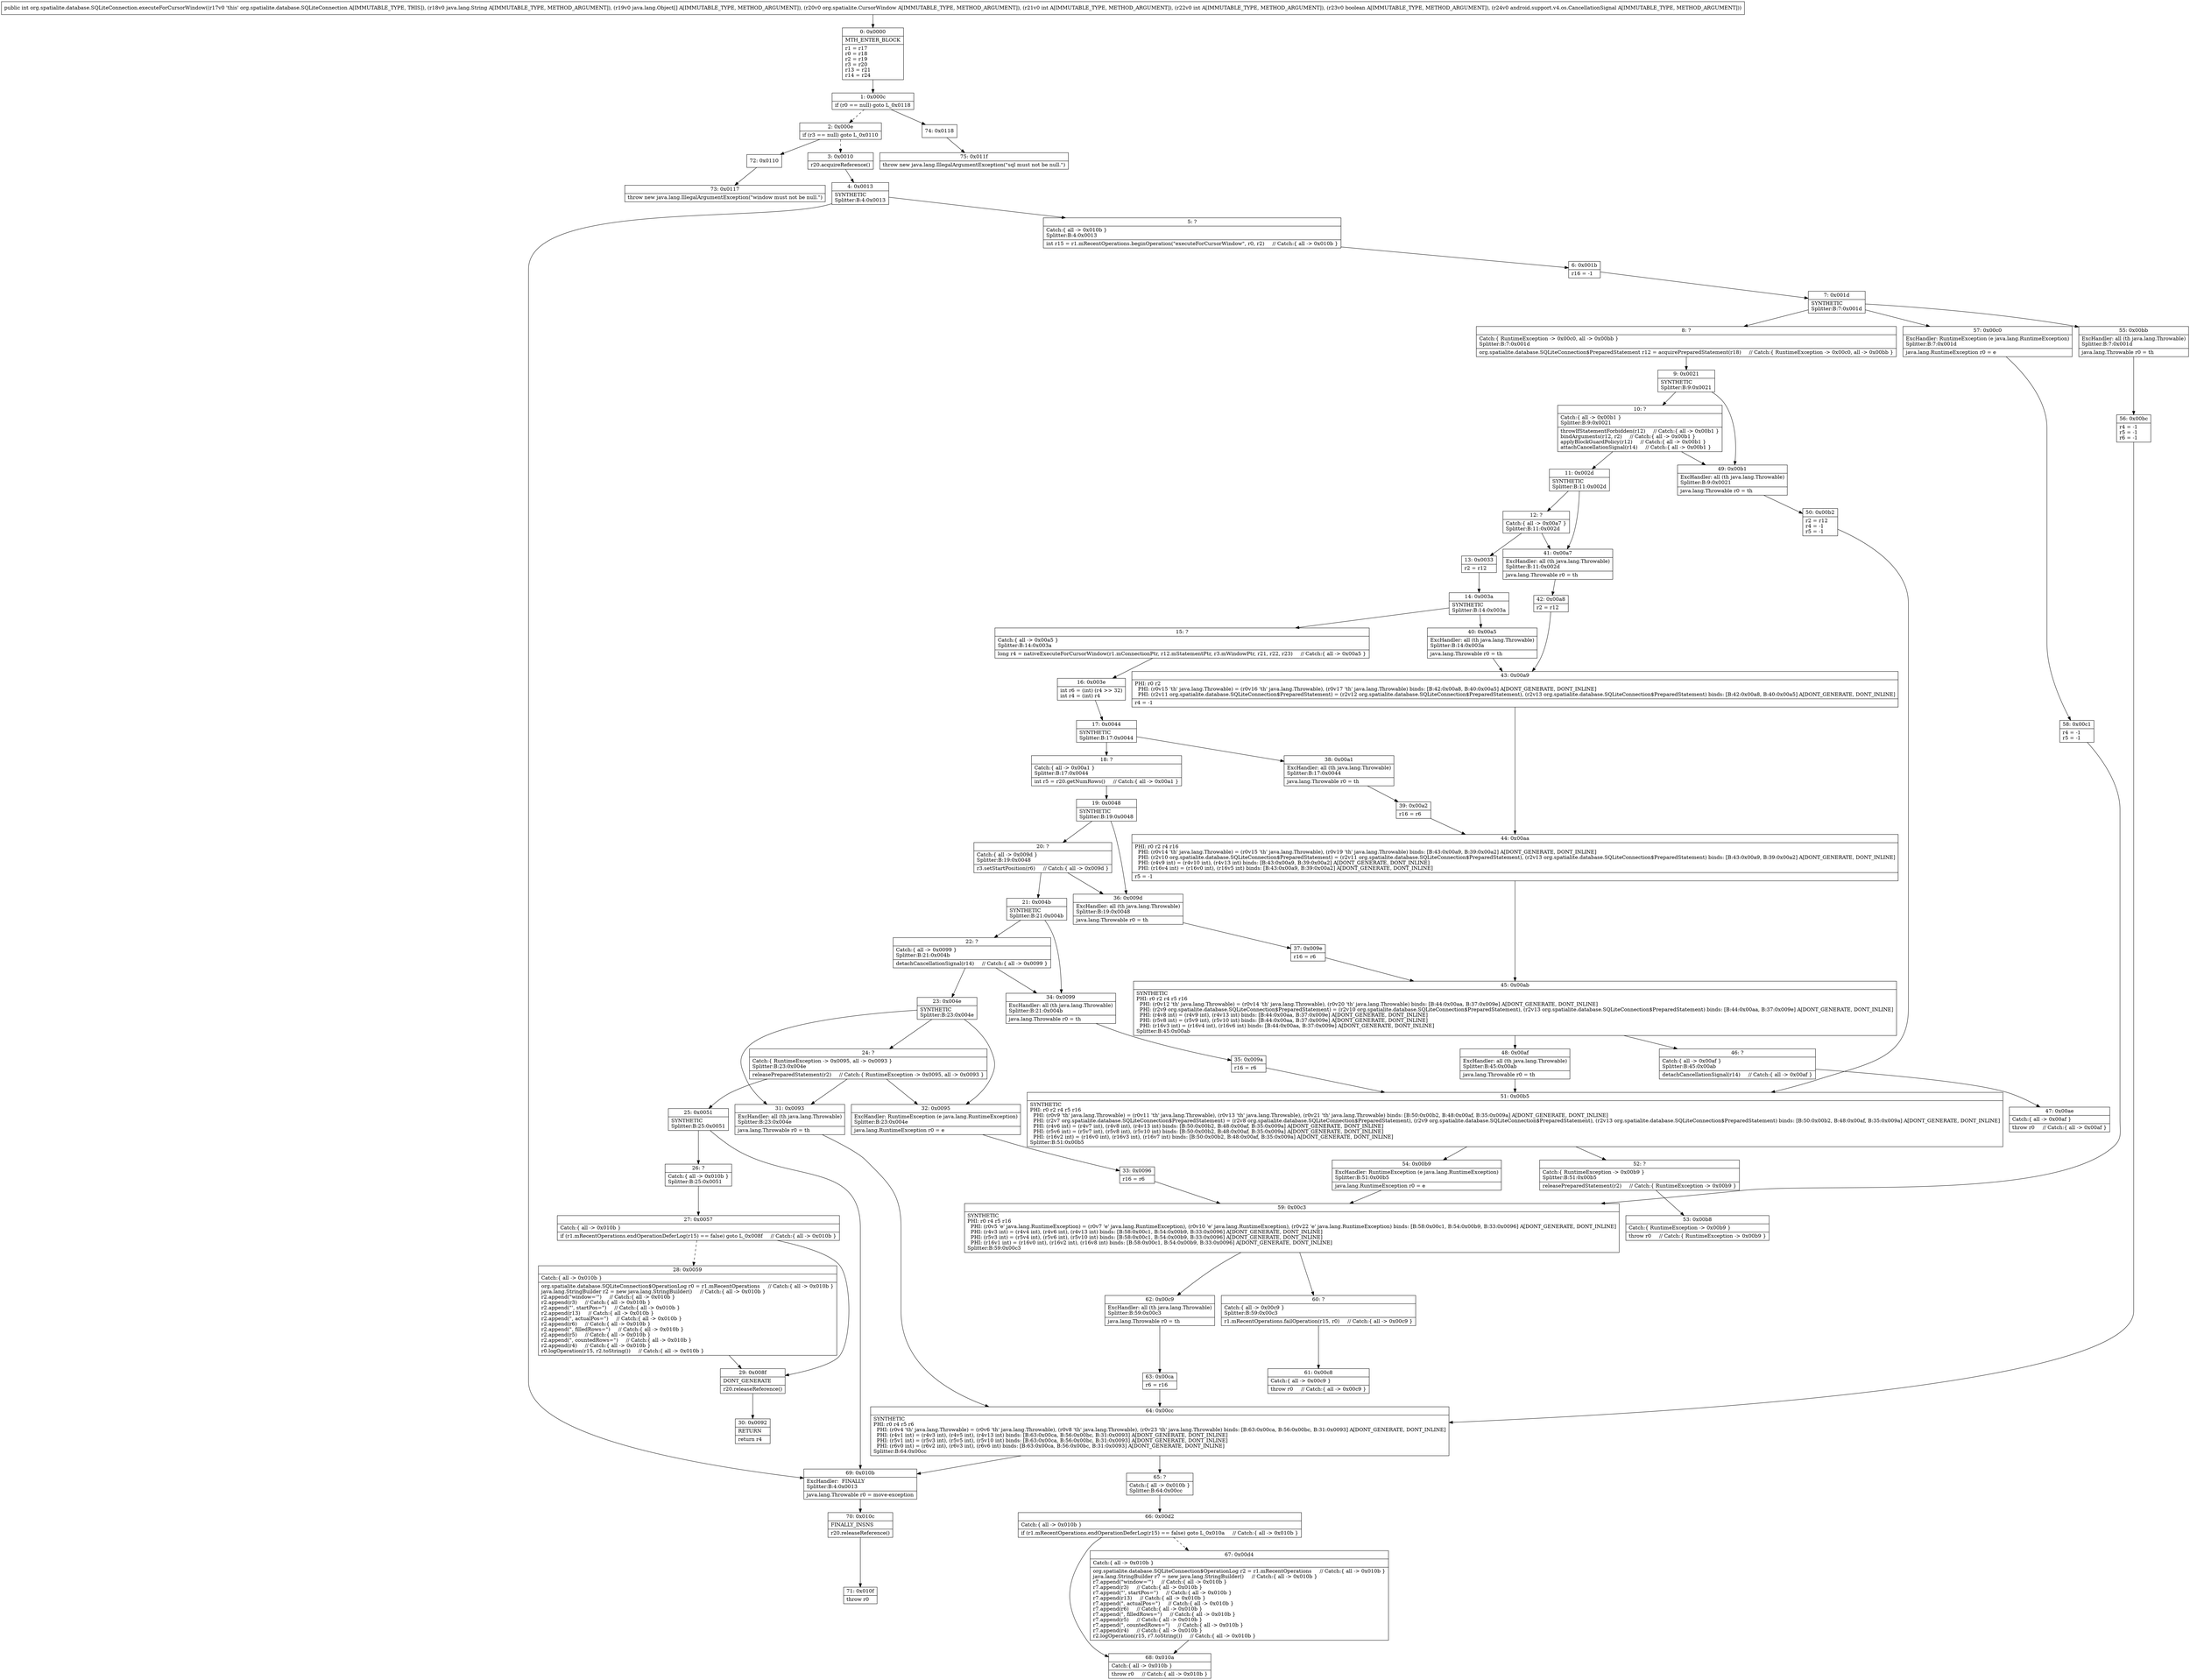 digraph "CFG fororg.spatialite.database.SQLiteConnection.executeForCursorWindow(Ljava\/lang\/String;[Ljava\/lang\/Object;Lorg\/spatialite\/CursorWindow;IIZLandroid\/support\/v4\/os\/CancellationSignal;)I" {
Node_0 [shape=record,label="{0\:\ 0x0000|MTH_ENTER_BLOCK\l|r1 = r17\lr0 = r18\lr2 = r19\lr3 = r20\lr13 = r21\lr14 = r24\l}"];
Node_1 [shape=record,label="{1\:\ 0x000c|if (r0 == null) goto L_0x0118\l}"];
Node_2 [shape=record,label="{2\:\ 0x000e|if (r3 == null) goto L_0x0110\l}"];
Node_3 [shape=record,label="{3\:\ 0x0010|r20.acquireReference()\l}"];
Node_4 [shape=record,label="{4\:\ 0x0013|SYNTHETIC\lSplitter:B:4:0x0013\l}"];
Node_5 [shape=record,label="{5\:\ ?|Catch:\{ all \-\> 0x010b \}\lSplitter:B:4:0x0013\l|int r15 = r1.mRecentOperations.beginOperation(\"executeForCursorWindow\", r0, r2)     \/\/ Catch:\{ all \-\> 0x010b \}\l}"];
Node_6 [shape=record,label="{6\:\ 0x001b|r16 = \-1\l}"];
Node_7 [shape=record,label="{7\:\ 0x001d|SYNTHETIC\lSplitter:B:7:0x001d\l}"];
Node_8 [shape=record,label="{8\:\ ?|Catch:\{ RuntimeException \-\> 0x00c0, all \-\> 0x00bb \}\lSplitter:B:7:0x001d\l|org.spatialite.database.SQLiteConnection$PreparedStatement r12 = acquirePreparedStatement(r18)     \/\/ Catch:\{ RuntimeException \-\> 0x00c0, all \-\> 0x00bb \}\l}"];
Node_9 [shape=record,label="{9\:\ 0x0021|SYNTHETIC\lSplitter:B:9:0x0021\l}"];
Node_10 [shape=record,label="{10\:\ ?|Catch:\{ all \-\> 0x00b1 \}\lSplitter:B:9:0x0021\l|throwIfStatementForbidden(r12)     \/\/ Catch:\{ all \-\> 0x00b1 \}\lbindArguments(r12, r2)     \/\/ Catch:\{ all \-\> 0x00b1 \}\lapplyBlockGuardPolicy(r12)     \/\/ Catch:\{ all \-\> 0x00b1 \}\lattachCancellationSignal(r14)     \/\/ Catch:\{ all \-\> 0x00b1 \}\l}"];
Node_11 [shape=record,label="{11\:\ 0x002d|SYNTHETIC\lSplitter:B:11:0x002d\l}"];
Node_12 [shape=record,label="{12\:\ ?|Catch:\{ all \-\> 0x00a7 \}\lSplitter:B:11:0x002d\l}"];
Node_13 [shape=record,label="{13\:\ 0x0033|r2 = r12\l}"];
Node_14 [shape=record,label="{14\:\ 0x003a|SYNTHETIC\lSplitter:B:14:0x003a\l}"];
Node_15 [shape=record,label="{15\:\ ?|Catch:\{ all \-\> 0x00a5 \}\lSplitter:B:14:0x003a\l|long r4 = nativeExecuteForCursorWindow(r1.mConnectionPtr, r12.mStatementPtr, r3.mWindowPtr, r21, r22, r23)     \/\/ Catch:\{ all \-\> 0x00a5 \}\l}"];
Node_16 [shape=record,label="{16\:\ 0x003e|int r6 = (int) (r4 \>\> 32)\lint r4 = (int) r4\l}"];
Node_17 [shape=record,label="{17\:\ 0x0044|SYNTHETIC\lSplitter:B:17:0x0044\l}"];
Node_18 [shape=record,label="{18\:\ ?|Catch:\{ all \-\> 0x00a1 \}\lSplitter:B:17:0x0044\l|int r5 = r20.getNumRows()     \/\/ Catch:\{ all \-\> 0x00a1 \}\l}"];
Node_19 [shape=record,label="{19\:\ 0x0048|SYNTHETIC\lSplitter:B:19:0x0048\l}"];
Node_20 [shape=record,label="{20\:\ ?|Catch:\{ all \-\> 0x009d \}\lSplitter:B:19:0x0048\l|r3.setStartPosition(r6)     \/\/ Catch:\{ all \-\> 0x009d \}\l}"];
Node_21 [shape=record,label="{21\:\ 0x004b|SYNTHETIC\lSplitter:B:21:0x004b\l}"];
Node_22 [shape=record,label="{22\:\ ?|Catch:\{ all \-\> 0x0099 \}\lSplitter:B:21:0x004b\l|detachCancellationSignal(r14)     \/\/ Catch:\{ all \-\> 0x0099 \}\l}"];
Node_23 [shape=record,label="{23\:\ 0x004e|SYNTHETIC\lSplitter:B:23:0x004e\l}"];
Node_24 [shape=record,label="{24\:\ ?|Catch:\{ RuntimeException \-\> 0x0095, all \-\> 0x0093 \}\lSplitter:B:23:0x004e\l|releasePreparedStatement(r2)     \/\/ Catch:\{ RuntimeException \-\> 0x0095, all \-\> 0x0093 \}\l}"];
Node_25 [shape=record,label="{25\:\ 0x0051|SYNTHETIC\lSplitter:B:25:0x0051\l}"];
Node_26 [shape=record,label="{26\:\ ?|Catch:\{ all \-\> 0x010b \}\lSplitter:B:25:0x0051\l}"];
Node_27 [shape=record,label="{27\:\ 0x0057|Catch:\{ all \-\> 0x010b \}\l|if (r1.mRecentOperations.endOperationDeferLog(r15) == false) goto L_0x008f     \/\/ Catch:\{ all \-\> 0x010b \}\l}"];
Node_28 [shape=record,label="{28\:\ 0x0059|Catch:\{ all \-\> 0x010b \}\l|org.spatialite.database.SQLiteConnection$OperationLog r0 = r1.mRecentOperations     \/\/ Catch:\{ all \-\> 0x010b \}\ljava.lang.StringBuilder r2 = new java.lang.StringBuilder()     \/\/ Catch:\{ all \-\> 0x010b \}\lr2.append(\"window='\")     \/\/ Catch:\{ all \-\> 0x010b \}\lr2.append(r3)     \/\/ Catch:\{ all \-\> 0x010b \}\lr2.append(\"', startPos=\")     \/\/ Catch:\{ all \-\> 0x010b \}\lr2.append(r13)     \/\/ Catch:\{ all \-\> 0x010b \}\lr2.append(\", actualPos=\")     \/\/ Catch:\{ all \-\> 0x010b \}\lr2.append(r6)     \/\/ Catch:\{ all \-\> 0x010b \}\lr2.append(\", filledRows=\")     \/\/ Catch:\{ all \-\> 0x010b \}\lr2.append(r5)     \/\/ Catch:\{ all \-\> 0x010b \}\lr2.append(\", countedRows=\")     \/\/ Catch:\{ all \-\> 0x010b \}\lr2.append(r4)     \/\/ Catch:\{ all \-\> 0x010b \}\lr0.logOperation(r15, r2.toString())     \/\/ Catch:\{ all \-\> 0x010b \}\l}"];
Node_29 [shape=record,label="{29\:\ 0x008f|DONT_GENERATE\l|r20.releaseReference()\l}"];
Node_30 [shape=record,label="{30\:\ 0x0092|RETURN\l|return r4\l}"];
Node_31 [shape=record,label="{31\:\ 0x0093|ExcHandler: all (th java.lang.Throwable)\lSplitter:B:23:0x004e\l|java.lang.Throwable r0 = th\l}"];
Node_32 [shape=record,label="{32\:\ 0x0095|ExcHandler: RuntimeException (e java.lang.RuntimeException)\lSplitter:B:23:0x004e\l|java.lang.RuntimeException r0 = e\l}"];
Node_33 [shape=record,label="{33\:\ 0x0096|r16 = r6\l}"];
Node_34 [shape=record,label="{34\:\ 0x0099|ExcHandler: all (th java.lang.Throwable)\lSplitter:B:21:0x004b\l|java.lang.Throwable r0 = th\l}"];
Node_35 [shape=record,label="{35\:\ 0x009a|r16 = r6\l}"];
Node_36 [shape=record,label="{36\:\ 0x009d|ExcHandler: all (th java.lang.Throwable)\lSplitter:B:19:0x0048\l|java.lang.Throwable r0 = th\l}"];
Node_37 [shape=record,label="{37\:\ 0x009e|r16 = r6\l}"];
Node_38 [shape=record,label="{38\:\ 0x00a1|ExcHandler: all (th java.lang.Throwable)\lSplitter:B:17:0x0044\l|java.lang.Throwable r0 = th\l}"];
Node_39 [shape=record,label="{39\:\ 0x00a2|r16 = r6\l}"];
Node_40 [shape=record,label="{40\:\ 0x00a5|ExcHandler: all (th java.lang.Throwable)\lSplitter:B:14:0x003a\l|java.lang.Throwable r0 = th\l}"];
Node_41 [shape=record,label="{41\:\ 0x00a7|ExcHandler: all (th java.lang.Throwable)\lSplitter:B:11:0x002d\l|java.lang.Throwable r0 = th\l}"];
Node_42 [shape=record,label="{42\:\ 0x00a8|r2 = r12\l}"];
Node_43 [shape=record,label="{43\:\ 0x00a9|PHI: r0 r2 \l  PHI: (r0v15 'th' java.lang.Throwable) = (r0v16 'th' java.lang.Throwable), (r0v17 'th' java.lang.Throwable) binds: [B:42:0x00a8, B:40:0x00a5] A[DONT_GENERATE, DONT_INLINE]\l  PHI: (r2v11 org.spatialite.database.SQLiteConnection$PreparedStatement) = (r2v12 org.spatialite.database.SQLiteConnection$PreparedStatement), (r2v13 org.spatialite.database.SQLiteConnection$PreparedStatement) binds: [B:42:0x00a8, B:40:0x00a5] A[DONT_GENERATE, DONT_INLINE]\l|r4 = \-1\l}"];
Node_44 [shape=record,label="{44\:\ 0x00aa|PHI: r0 r2 r4 r16 \l  PHI: (r0v14 'th' java.lang.Throwable) = (r0v15 'th' java.lang.Throwable), (r0v19 'th' java.lang.Throwable) binds: [B:43:0x00a9, B:39:0x00a2] A[DONT_GENERATE, DONT_INLINE]\l  PHI: (r2v10 org.spatialite.database.SQLiteConnection$PreparedStatement) = (r2v11 org.spatialite.database.SQLiteConnection$PreparedStatement), (r2v13 org.spatialite.database.SQLiteConnection$PreparedStatement) binds: [B:43:0x00a9, B:39:0x00a2] A[DONT_GENERATE, DONT_INLINE]\l  PHI: (r4v9 int) = (r4v10 int), (r4v13 int) binds: [B:43:0x00a9, B:39:0x00a2] A[DONT_GENERATE, DONT_INLINE]\l  PHI: (r16v4 int) = (r16v0 int), (r16v5 int) binds: [B:43:0x00a9, B:39:0x00a2] A[DONT_GENERATE, DONT_INLINE]\l|r5 = \-1\l}"];
Node_45 [shape=record,label="{45\:\ 0x00ab|SYNTHETIC\lPHI: r0 r2 r4 r5 r16 \l  PHI: (r0v12 'th' java.lang.Throwable) = (r0v14 'th' java.lang.Throwable), (r0v20 'th' java.lang.Throwable) binds: [B:44:0x00aa, B:37:0x009e] A[DONT_GENERATE, DONT_INLINE]\l  PHI: (r2v9 org.spatialite.database.SQLiteConnection$PreparedStatement) = (r2v10 org.spatialite.database.SQLiteConnection$PreparedStatement), (r2v13 org.spatialite.database.SQLiteConnection$PreparedStatement) binds: [B:44:0x00aa, B:37:0x009e] A[DONT_GENERATE, DONT_INLINE]\l  PHI: (r4v8 int) = (r4v9 int), (r4v13 int) binds: [B:44:0x00aa, B:37:0x009e] A[DONT_GENERATE, DONT_INLINE]\l  PHI: (r5v8 int) = (r5v9 int), (r5v10 int) binds: [B:44:0x00aa, B:37:0x009e] A[DONT_GENERATE, DONT_INLINE]\l  PHI: (r16v3 int) = (r16v4 int), (r16v6 int) binds: [B:44:0x00aa, B:37:0x009e] A[DONT_GENERATE, DONT_INLINE]\lSplitter:B:45:0x00ab\l}"];
Node_46 [shape=record,label="{46\:\ ?|Catch:\{ all \-\> 0x00af \}\lSplitter:B:45:0x00ab\l|detachCancellationSignal(r14)     \/\/ Catch:\{ all \-\> 0x00af \}\l}"];
Node_47 [shape=record,label="{47\:\ 0x00ae|Catch:\{ all \-\> 0x00af \}\l|throw r0     \/\/ Catch:\{ all \-\> 0x00af \}\l}"];
Node_48 [shape=record,label="{48\:\ 0x00af|ExcHandler: all (th java.lang.Throwable)\lSplitter:B:45:0x00ab\l|java.lang.Throwable r0 = th\l}"];
Node_49 [shape=record,label="{49\:\ 0x00b1|ExcHandler: all (th java.lang.Throwable)\lSplitter:B:9:0x0021\l|java.lang.Throwable r0 = th\l}"];
Node_50 [shape=record,label="{50\:\ 0x00b2|r2 = r12\lr4 = \-1\lr5 = \-1\l}"];
Node_51 [shape=record,label="{51\:\ 0x00b5|SYNTHETIC\lPHI: r0 r2 r4 r5 r16 \l  PHI: (r0v9 'th' java.lang.Throwable) = (r0v11 'th' java.lang.Throwable), (r0v13 'th' java.lang.Throwable), (r0v21 'th' java.lang.Throwable) binds: [B:50:0x00b2, B:48:0x00af, B:35:0x009a] A[DONT_GENERATE, DONT_INLINE]\l  PHI: (r2v7 org.spatialite.database.SQLiteConnection$PreparedStatement) = (r2v8 org.spatialite.database.SQLiteConnection$PreparedStatement), (r2v9 org.spatialite.database.SQLiteConnection$PreparedStatement), (r2v13 org.spatialite.database.SQLiteConnection$PreparedStatement) binds: [B:50:0x00b2, B:48:0x00af, B:35:0x009a] A[DONT_GENERATE, DONT_INLINE]\l  PHI: (r4v6 int) = (r4v7 int), (r4v8 int), (r4v13 int) binds: [B:50:0x00b2, B:48:0x00af, B:35:0x009a] A[DONT_GENERATE, DONT_INLINE]\l  PHI: (r5v6 int) = (r5v7 int), (r5v8 int), (r5v10 int) binds: [B:50:0x00b2, B:48:0x00af, B:35:0x009a] A[DONT_GENERATE, DONT_INLINE]\l  PHI: (r16v2 int) = (r16v0 int), (r16v3 int), (r16v7 int) binds: [B:50:0x00b2, B:48:0x00af, B:35:0x009a] A[DONT_GENERATE, DONT_INLINE]\lSplitter:B:51:0x00b5\l}"];
Node_52 [shape=record,label="{52\:\ ?|Catch:\{ RuntimeException \-\> 0x00b9 \}\lSplitter:B:51:0x00b5\l|releasePreparedStatement(r2)     \/\/ Catch:\{ RuntimeException \-\> 0x00b9 \}\l}"];
Node_53 [shape=record,label="{53\:\ 0x00b8|Catch:\{ RuntimeException \-\> 0x00b9 \}\l|throw r0     \/\/ Catch:\{ RuntimeException \-\> 0x00b9 \}\l}"];
Node_54 [shape=record,label="{54\:\ 0x00b9|ExcHandler: RuntimeException (e java.lang.RuntimeException)\lSplitter:B:51:0x00b5\l|java.lang.RuntimeException r0 = e\l}"];
Node_55 [shape=record,label="{55\:\ 0x00bb|ExcHandler: all (th java.lang.Throwable)\lSplitter:B:7:0x001d\l|java.lang.Throwable r0 = th\l}"];
Node_56 [shape=record,label="{56\:\ 0x00bc|r4 = \-1\lr5 = \-1\lr6 = \-1\l}"];
Node_57 [shape=record,label="{57\:\ 0x00c0|ExcHandler: RuntimeException (e java.lang.RuntimeException)\lSplitter:B:7:0x001d\l|java.lang.RuntimeException r0 = e\l}"];
Node_58 [shape=record,label="{58\:\ 0x00c1|r4 = \-1\lr5 = \-1\l}"];
Node_59 [shape=record,label="{59\:\ 0x00c3|SYNTHETIC\lPHI: r0 r4 r5 r16 \l  PHI: (r0v5 'e' java.lang.RuntimeException) = (r0v7 'e' java.lang.RuntimeException), (r0v10 'e' java.lang.RuntimeException), (r0v22 'e' java.lang.RuntimeException) binds: [B:58:0x00c1, B:54:0x00b9, B:33:0x0096] A[DONT_GENERATE, DONT_INLINE]\l  PHI: (r4v3 int) = (r4v4 int), (r4v6 int), (r4v13 int) binds: [B:58:0x00c1, B:54:0x00b9, B:33:0x0096] A[DONT_GENERATE, DONT_INLINE]\l  PHI: (r5v3 int) = (r5v4 int), (r5v6 int), (r5v10 int) binds: [B:58:0x00c1, B:54:0x00b9, B:33:0x0096] A[DONT_GENERATE, DONT_INLINE]\l  PHI: (r16v1 int) = (r16v0 int), (r16v2 int), (r16v8 int) binds: [B:58:0x00c1, B:54:0x00b9, B:33:0x0096] A[DONT_GENERATE, DONT_INLINE]\lSplitter:B:59:0x00c3\l}"];
Node_60 [shape=record,label="{60\:\ ?|Catch:\{ all \-\> 0x00c9 \}\lSplitter:B:59:0x00c3\l|r1.mRecentOperations.failOperation(r15, r0)     \/\/ Catch:\{ all \-\> 0x00c9 \}\l}"];
Node_61 [shape=record,label="{61\:\ 0x00c8|Catch:\{ all \-\> 0x00c9 \}\l|throw r0     \/\/ Catch:\{ all \-\> 0x00c9 \}\l}"];
Node_62 [shape=record,label="{62\:\ 0x00c9|ExcHandler: all (th java.lang.Throwable)\lSplitter:B:59:0x00c3\l|java.lang.Throwable r0 = th\l}"];
Node_63 [shape=record,label="{63\:\ 0x00ca|r6 = r16\l}"];
Node_64 [shape=record,label="{64\:\ 0x00cc|SYNTHETIC\lPHI: r0 r4 r5 r6 \l  PHI: (r0v4 'th' java.lang.Throwable) = (r0v6 'th' java.lang.Throwable), (r0v8 'th' java.lang.Throwable), (r0v23 'th' java.lang.Throwable) binds: [B:63:0x00ca, B:56:0x00bc, B:31:0x0093] A[DONT_GENERATE, DONT_INLINE]\l  PHI: (r4v1 int) = (r4v3 int), (r4v5 int), (r4v13 int) binds: [B:63:0x00ca, B:56:0x00bc, B:31:0x0093] A[DONT_GENERATE, DONT_INLINE]\l  PHI: (r5v1 int) = (r5v3 int), (r5v5 int), (r5v10 int) binds: [B:63:0x00ca, B:56:0x00bc, B:31:0x0093] A[DONT_GENERATE, DONT_INLINE]\l  PHI: (r6v0 int) = (r6v2 int), (r6v3 int), (r6v6 int) binds: [B:63:0x00ca, B:56:0x00bc, B:31:0x0093] A[DONT_GENERATE, DONT_INLINE]\lSplitter:B:64:0x00cc\l}"];
Node_65 [shape=record,label="{65\:\ ?|Catch:\{ all \-\> 0x010b \}\lSplitter:B:64:0x00cc\l}"];
Node_66 [shape=record,label="{66\:\ 0x00d2|Catch:\{ all \-\> 0x010b \}\l|if (r1.mRecentOperations.endOperationDeferLog(r15) == false) goto L_0x010a     \/\/ Catch:\{ all \-\> 0x010b \}\l}"];
Node_67 [shape=record,label="{67\:\ 0x00d4|Catch:\{ all \-\> 0x010b \}\l|org.spatialite.database.SQLiteConnection$OperationLog r2 = r1.mRecentOperations     \/\/ Catch:\{ all \-\> 0x010b \}\ljava.lang.StringBuilder r7 = new java.lang.StringBuilder()     \/\/ Catch:\{ all \-\> 0x010b \}\lr7.append(\"window='\")     \/\/ Catch:\{ all \-\> 0x010b \}\lr7.append(r3)     \/\/ Catch:\{ all \-\> 0x010b \}\lr7.append(\"', startPos=\")     \/\/ Catch:\{ all \-\> 0x010b \}\lr7.append(r13)     \/\/ Catch:\{ all \-\> 0x010b \}\lr7.append(\", actualPos=\")     \/\/ Catch:\{ all \-\> 0x010b \}\lr7.append(r6)     \/\/ Catch:\{ all \-\> 0x010b \}\lr7.append(\", filledRows=\")     \/\/ Catch:\{ all \-\> 0x010b \}\lr7.append(r5)     \/\/ Catch:\{ all \-\> 0x010b \}\lr7.append(\", countedRows=\")     \/\/ Catch:\{ all \-\> 0x010b \}\lr7.append(r4)     \/\/ Catch:\{ all \-\> 0x010b \}\lr2.logOperation(r15, r7.toString())     \/\/ Catch:\{ all \-\> 0x010b \}\l}"];
Node_68 [shape=record,label="{68\:\ 0x010a|Catch:\{ all \-\> 0x010b \}\l|throw r0     \/\/ Catch:\{ all \-\> 0x010b \}\l}"];
Node_69 [shape=record,label="{69\:\ 0x010b|ExcHandler:  FINALLY\lSplitter:B:4:0x0013\l|java.lang.Throwable r0 = move\-exception\l}"];
Node_70 [shape=record,label="{70\:\ 0x010c|FINALLY_INSNS\l|r20.releaseReference()\l}"];
Node_71 [shape=record,label="{71\:\ 0x010f|throw r0\l}"];
Node_72 [shape=record,label="{72\:\ 0x0110}"];
Node_73 [shape=record,label="{73\:\ 0x0117|throw new java.lang.IllegalArgumentException(\"window must not be null.\")\l}"];
Node_74 [shape=record,label="{74\:\ 0x0118}"];
Node_75 [shape=record,label="{75\:\ 0x011f|throw new java.lang.IllegalArgumentException(\"sql must not be null.\")\l}"];
MethodNode[shape=record,label="{public int org.spatialite.database.SQLiteConnection.executeForCursorWindow((r17v0 'this' org.spatialite.database.SQLiteConnection A[IMMUTABLE_TYPE, THIS]), (r18v0 java.lang.String A[IMMUTABLE_TYPE, METHOD_ARGUMENT]), (r19v0 java.lang.Object[] A[IMMUTABLE_TYPE, METHOD_ARGUMENT]), (r20v0 org.spatialite.CursorWindow A[IMMUTABLE_TYPE, METHOD_ARGUMENT]), (r21v0 int A[IMMUTABLE_TYPE, METHOD_ARGUMENT]), (r22v0 int A[IMMUTABLE_TYPE, METHOD_ARGUMENT]), (r23v0 boolean A[IMMUTABLE_TYPE, METHOD_ARGUMENT]), (r24v0 android.support.v4.os.CancellationSignal A[IMMUTABLE_TYPE, METHOD_ARGUMENT])) }"];
MethodNode -> Node_0;
Node_0 -> Node_1;
Node_1 -> Node_2[style=dashed];
Node_1 -> Node_74;
Node_2 -> Node_3[style=dashed];
Node_2 -> Node_72;
Node_3 -> Node_4;
Node_4 -> Node_5;
Node_4 -> Node_69;
Node_5 -> Node_6;
Node_6 -> Node_7;
Node_7 -> Node_8;
Node_7 -> Node_57;
Node_7 -> Node_55;
Node_8 -> Node_9;
Node_9 -> Node_10;
Node_9 -> Node_49;
Node_10 -> Node_11;
Node_10 -> Node_49;
Node_11 -> Node_12;
Node_11 -> Node_41;
Node_12 -> Node_13;
Node_12 -> Node_41;
Node_13 -> Node_14;
Node_14 -> Node_15;
Node_14 -> Node_40;
Node_15 -> Node_16;
Node_16 -> Node_17;
Node_17 -> Node_18;
Node_17 -> Node_38;
Node_18 -> Node_19;
Node_19 -> Node_20;
Node_19 -> Node_36;
Node_20 -> Node_21;
Node_20 -> Node_36;
Node_21 -> Node_22;
Node_21 -> Node_34;
Node_22 -> Node_23;
Node_22 -> Node_34;
Node_23 -> Node_24;
Node_23 -> Node_32;
Node_23 -> Node_31;
Node_24 -> Node_25;
Node_24 -> Node_32;
Node_24 -> Node_31;
Node_25 -> Node_26;
Node_25 -> Node_69;
Node_26 -> Node_27;
Node_27 -> Node_28[style=dashed];
Node_27 -> Node_29;
Node_28 -> Node_29;
Node_29 -> Node_30;
Node_31 -> Node_64;
Node_32 -> Node_33;
Node_33 -> Node_59;
Node_34 -> Node_35;
Node_35 -> Node_51;
Node_36 -> Node_37;
Node_37 -> Node_45;
Node_38 -> Node_39;
Node_39 -> Node_44;
Node_40 -> Node_43;
Node_41 -> Node_42;
Node_42 -> Node_43;
Node_43 -> Node_44;
Node_44 -> Node_45;
Node_45 -> Node_46;
Node_45 -> Node_48;
Node_46 -> Node_47;
Node_48 -> Node_51;
Node_49 -> Node_50;
Node_50 -> Node_51;
Node_51 -> Node_52;
Node_51 -> Node_54;
Node_52 -> Node_53;
Node_54 -> Node_59;
Node_55 -> Node_56;
Node_56 -> Node_64;
Node_57 -> Node_58;
Node_58 -> Node_59;
Node_59 -> Node_60;
Node_59 -> Node_62;
Node_60 -> Node_61;
Node_62 -> Node_63;
Node_63 -> Node_64;
Node_64 -> Node_65;
Node_64 -> Node_69;
Node_65 -> Node_66;
Node_66 -> Node_67[style=dashed];
Node_66 -> Node_68;
Node_67 -> Node_68;
Node_69 -> Node_70;
Node_70 -> Node_71;
Node_72 -> Node_73;
Node_74 -> Node_75;
}

